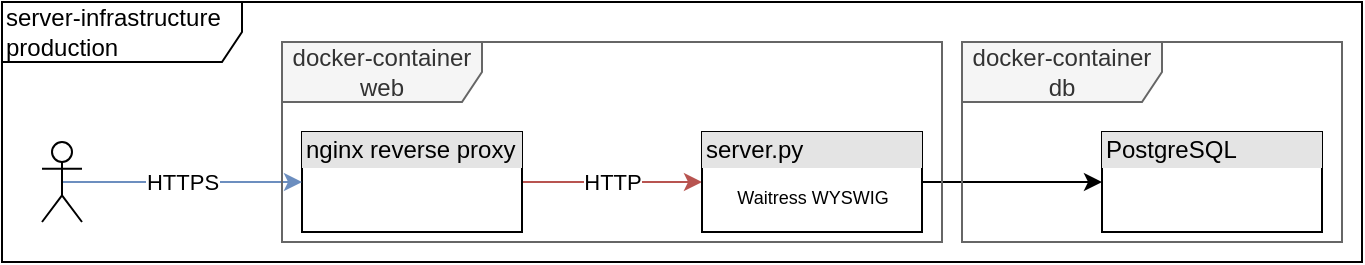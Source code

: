 <mxfile version="21.2.8" type="device">
  <diagram name="Page-1" id="mzX5eBjT3HWGQeu4-6pS">
    <mxGraphModel dx="989" dy="582" grid="1" gridSize="10" guides="1" tooltips="1" connect="1" arrows="1" fold="1" page="1" pageScale="1" pageWidth="827" pageHeight="1169" math="0" shadow="0">
      <root>
        <mxCell id="0" />
        <mxCell id="1" parent="0" />
        <mxCell id="9CzmINCu-pt9xoeryCxH-1" value="server-infrastructure&lt;br&gt;production" style="shape=umlFrame;whiteSpace=wrap;html=1;pointerEvents=0;width=120;height=30;align=left;" vertex="1" parent="1">
          <mxGeometry x="10" y="10" width="680" height="130" as="geometry" />
        </mxCell>
        <mxCell id="9CzmINCu-pt9xoeryCxH-7" value="HTTP" style="edgeStyle=orthogonalEdgeStyle;rounded=0;orthogonalLoop=1;jettySize=auto;html=1;exitX=1;exitY=0.5;exitDx=0;exitDy=0;entryX=0;entryY=0.5;entryDx=0;entryDy=0;fillColor=#f8cecc;strokeColor=#b85450;" edge="1" parent="1" source="9CzmINCu-pt9xoeryCxH-2" target="9CzmINCu-pt9xoeryCxH-4">
          <mxGeometry relative="1" as="geometry" />
        </mxCell>
        <mxCell id="9CzmINCu-pt9xoeryCxH-2" value="&lt;div style=&quot;box-sizing:border-box;width:100%;background:#e4e4e4;padding:2px;&quot;&gt;nginx reverse proxy&lt;/div&gt;" style="verticalAlign=top;align=left;overflow=fill;html=1;whiteSpace=wrap;" vertex="1" parent="1">
          <mxGeometry x="160" y="75" width="110" height="50" as="geometry" />
        </mxCell>
        <mxCell id="9CzmINCu-pt9xoeryCxH-6" value="HTTPS" style="edgeStyle=orthogonalEdgeStyle;rounded=0;orthogonalLoop=1;jettySize=auto;html=1;exitX=0.5;exitY=0.5;exitDx=0;exitDy=0;exitPerimeter=0;fillColor=#dae8fc;strokeColor=#6c8ebf;" edge="1" parent="1" source="9CzmINCu-pt9xoeryCxH-3" target="9CzmINCu-pt9xoeryCxH-2">
          <mxGeometry relative="1" as="geometry" />
        </mxCell>
        <mxCell id="9CzmINCu-pt9xoeryCxH-3" value="" style="shape=umlActor;verticalLabelPosition=bottom;verticalAlign=top;html=1;" vertex="1" parent="1">
          <mxGeometry x="30" y="80" width="20" height="40" as="geometry" />
        </mxCell>
        <mxCell id="9CzmINCu-pt9xoeryCxH-9" style="edgeStyle=orthogonalEdgeStyle;rounded=0;orthogonalLoop=1;jettySize=auto;html=1;exitX=1;exitY=0.5;exitDx=0;exitDy=0;" edge="1" parent="1" source="9CzmINCu-pt9xoeryCxH-4" target="9CzmINCu-pt9xoeryCxH-8">
          <mxGeometry relative="1" as="geometry" />
        </mxCell>
        <mxCell id="9CzmINCu-pt9xoeryCxH-4" value="&lt;div style=&quot;box-sizing:border-box;width:100%;background:#e4e4e4;padding:2px;&quot;&gt;server.py&lt;/div&gt;" style="verticalAlign=top;align=left;overflow=fill;html=1;whiteSpace=wrap;" vertex="1" parent="1">
          <mxGeometry x="360" y="75" width="110" height="50" as="geometry" />
        </mxCell>
        <mxCell id="9CzmINCu-pt9xoeryCxH-8" value="&lt;div style=&quot;box-sizing:border-box;width:100%;background:#e4e4e4;padding:2px;&quot;&gt;PostgreSQL&lt;/div&gt;" style="verticalAlign=top;align=left;overflow=fill;html=1;whiteSpace=wrap;" vertex="1" parent="1">
          <mxGeometry x="560" y="75" width="110" height="50" as="geometry" />
        </mxCell>
        <mxCell id="9CzmINCu-pt9xoeryCxH-10" value="docker-container&lt;br&gt;web" style="shape=umlFrame;whiteSpace=wrap;html=1;pointerEvents=0;width=100;height=30;fillColor=#f5f5f5;fontColor=#333333;strokeColor=#666666;" vertex="1" parent="1">
          <mxGeometry x="150" y="30" width="330" height="100" as="geometry" />
        </mxCell>
        <mxCell id="9CzmINCu-pt9xoeryCxH-11" value="docker-container&lt;br&gt;db" style="shape=umlFrame;whiteSpace=wrap;html=1;pointerEvents=0;width=100;height=30;fillColor=#f5f5f5;fontColor=#333333;strokeColor=#666666;" vertex="1" parent="1">
          <mxGeometry x="490" y="30" width="190" height="100" as="geometry" />
        </mxCell>
        <mxCell id="9CzmINCu-pt9xoeryCxH-12" value="Waitress WYSWIG" style="text;html=1;align=center;verticalAlign=middle;resizable=0;points=[];autosize=1;strokeColor=none;fillColor=none;fontSize=9;" vertex="1" parent="1">
          <mxGeometry x="365" y="98" width="100" height="20" as="geometry" />
        </mxCell>
      </root>
    </mxGraphModel>
  </diagram>
</mxfile>
